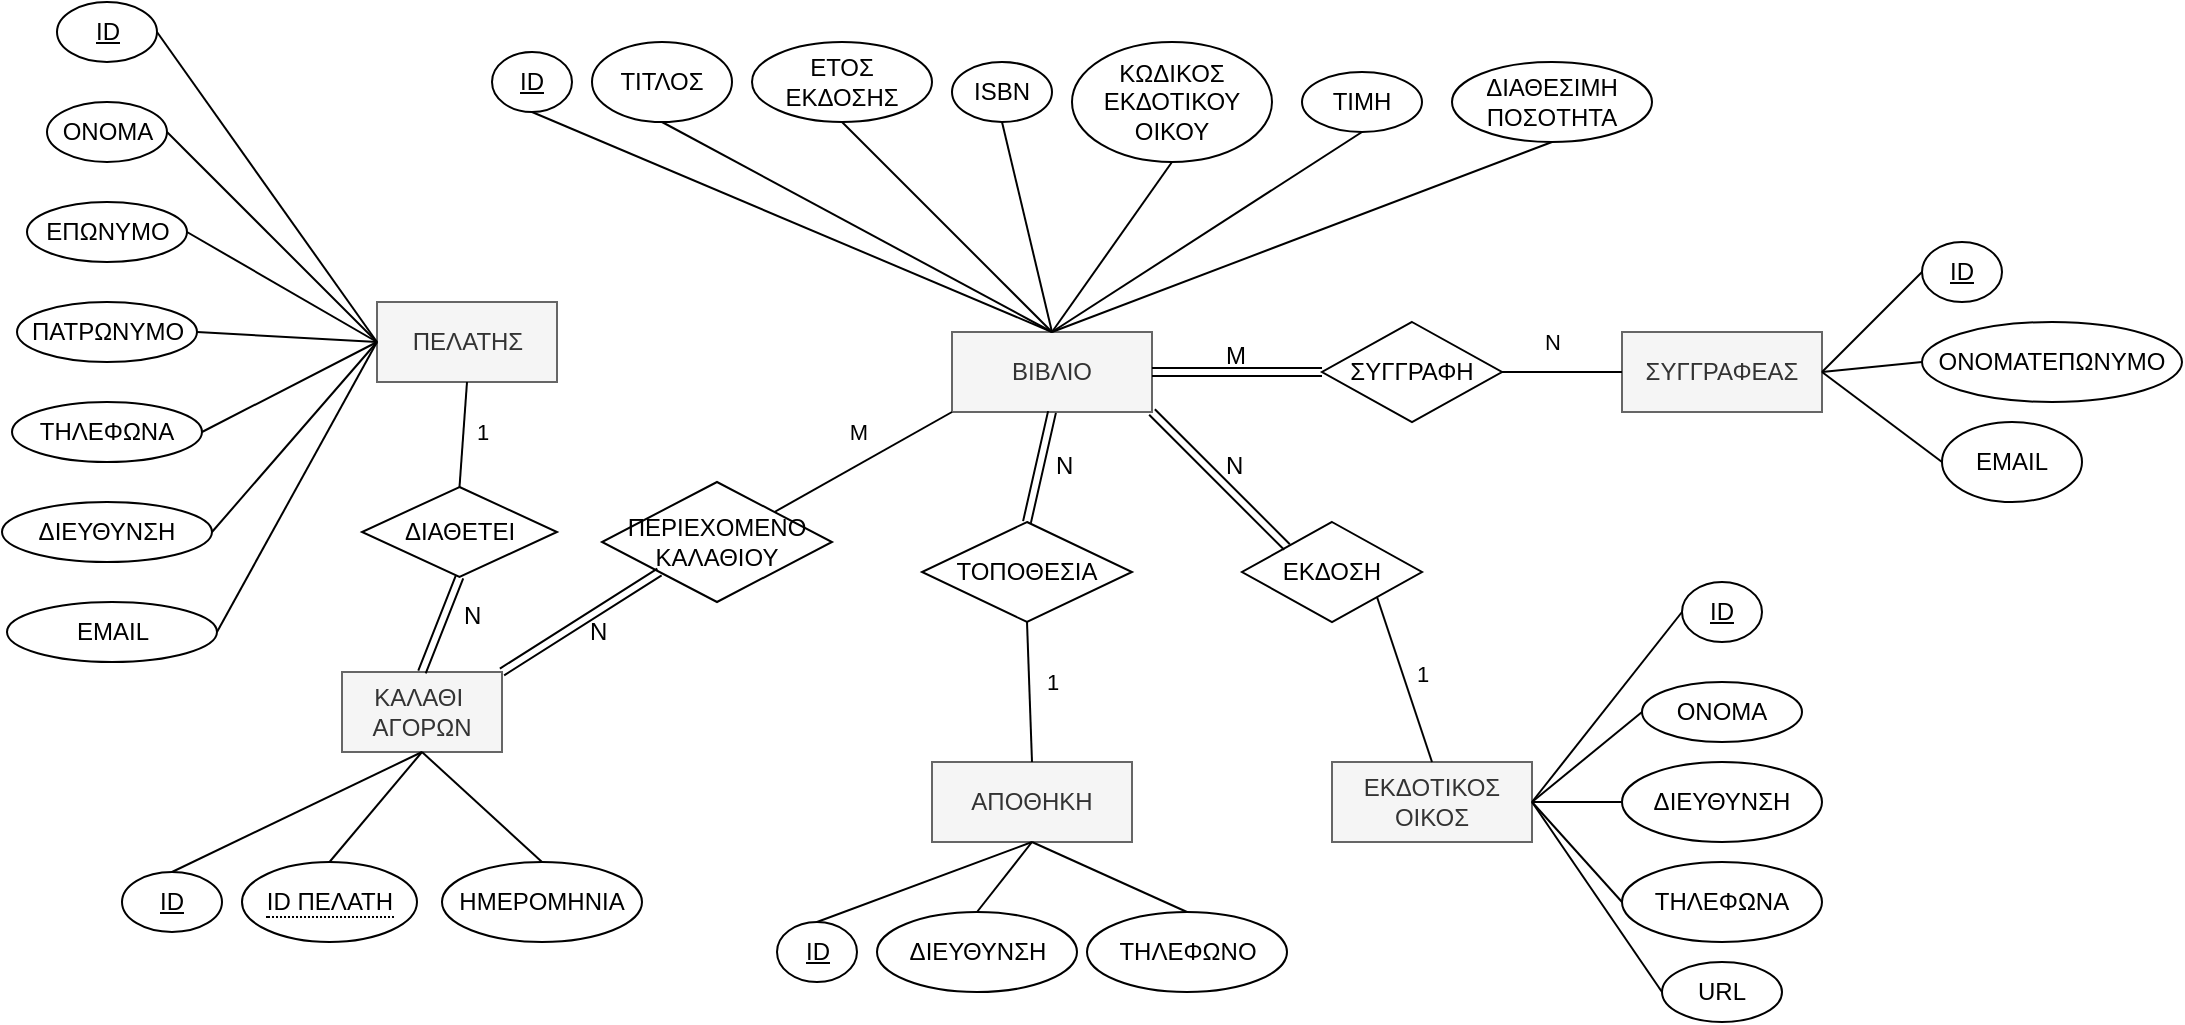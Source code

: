 <mxfile version="24.8.9">
  <diagram name="Page-1" id="JNpr5KujHMP0Zg1LJwos">
    <mxGraphModel dx="1434" dy="738" grid="1" gridSize="10" guides="1" tooltips="1" connect="1" arrows="1" fold="1" page="1" pageScale="1" pageWidth="1169" pageHeight="1654" math="0" shadow="0">
      <root>
        <mxCell id="0" />
        <mxCell id="1" parent="0" />
        <mxCell id="632CV-mZmbIv2RDBnfEo-1" value="ΠΕΛΑΤΗΣ" style="whiteSpace=wrap;html=1;align=center;fillColor=#f5f5f5;strokeColor=#666666;fontColor=#333333;" parent="1" vertex="1">
          <mxGeometry x="237.5" y="180" width="90" height="40" as="geometry" />
        </mxCell>
        <mxCell id="632CV-mZmbIv2RDBnfEo-2" value="ID" style="ellipse;whiteSpace=wrap;html=1;align=center;fontStyle=4;" parent="1" vertex="1">
          <mxGeometry x="77.5" y="30" width="50" height="30" as="geometry" />
        </mxCell>
        <mxCell id="632CV-mZmbIv2RDBnfEo-12" value="" style="endArrow=none;html=1;rounded=0;exitX=1;exitY=0.5;exitDx=0;exitDy=0;entryX=0;entryY=0.5;entryDx=0;entryDy=0;" parent="1" source="632CV-mZmbIv2RDBnfEo-2" target="632CV-mZmbIv2RDBnfEo-1" edge="1">
          <mxGeometry relative="1" as="geometry">
            <mxPoint x="37.5" y="270" as="sourcePoint" />
            <mxPoint x="197.5" y="190" as="targetPoint" />
            <Array as="points" />
          </mxGeometry>
        </mxCell>
        <mxCell id="632CV-mZmbIv2RDBnfEo-14" value="ONOMA" style="ellipse;whiteSpace=wrap;html=1;align=center;" parent="1" vertex="1">
          <mxGeometry x="72.5" y="80" width="60" height="30" as="geometry" />
        </mxCell>
        <mxCell id="632CV-mZmbIv2RDBnfEo-15" value="ΕΠΩΝΥΜΟ" style="ellipse;whiteSpace=wrap;html=1;align=center;" parent="1" vertex="1">
          <mxGeometry x="62.5" y="130" width="80" height="30" as="geometry" />
        </mxCell>
        <mxCell id="632CV-mZmbIv2RDBnfEo-16" value="ΠΑΤΡΩΝΥΜΟ" style="ellipse;whiteSpace=wrap;html=1;align=center;" parent="1" vertex="1">
          <mxGeometry x="57.5" y="180" width="90" height="30" as="geometry" />
        </mxCell>
        <mxCell id="632CV-mZmbIv2RDBnfEo-17" value="ΤΗΛΕΦΩΝΑ" style="ellipse;whiteSpace=wrap;html=1;align=center;" parent="1" vertex="1">
          <mxGeometry x="55" y="230" width="95" height="30" as="geometry" />
        </mxCell>
        <mxCell id="632CV-mZmbIv2RDBnfEo-18" value="ΔΙΕΥΘΥΝΣΗ" style="ellipse;whiteSpace=wrap;html=1;align=center;" parent="1" vertex="1">
          <mxGeometry x="50" y="280" width="105" height="30" as="geometry" />
        </mxCell>
        <mxCell id="632CV-mZmbIv2RDBnfEo-19" value="EMAIL" style="ellipse;whiteSpace=wrap;html=1;align=center;" parent="1" vertex="1">
          <mxGeometry x="52.5" y="330" width="105" height="30" as="geometry" />
        </mxCell>
        <mxCell id="632CV-mZmbIv2RDBnfEo-20" value="" style="endArrow=none;html=1;rounded=0;exitX=1;exitY=0.5;exitDx=0;exitDy=0;entryX=0;entryY=0.5;entryDx=0;entryDy=0;" parent="1" source="632CV-mZmbIv2RDBnfEo-14" target="632CV-mZmbIv2RDBnfEo-1" edge="1">
          <mxGeometry relative="1" as="geometry">
            <mxPoint x="37.5" y="200" as="sourcePoint" />
            <mxPoint x="237.5" y="190" as="targetPoint" />
          </mxGeometry>
        </mxCell>
        <mxCell id="632CV-mZmbIv2RDBnfEo-21" value="" style="endArrow=none;html=1;rounded=0;exitX=1;exitY=0.5;exitDx=0;exitDy=0;entryX=0;entryY=0.5;entryDx=0;entryDy=0;" parent="1" source="632CV-mZmbIv2RDBnfEo-15" target="632CV-mZmbIv2RDBnfEo-1" edge="1">
          <mxGeometry relative="1" as="geometry">
            <mxPoint x="37.5" y="200" as="sourcePoint" />
            <mxPoint x="197.5" y="200" as="targetPoint" />
          </mxGeometry>
        </mxCell>
        <mxCell id="632CV-mZmbIv2RDBnfEo-23" value="" style="endArrow=none;html=1;rounded=0;entryX=0;entryY=0.5;entryDx=0;entryDy=0;exitX=1;exitY=0.5;exitDx=0;exitDy=0;" parent="1" source="632CV-mZmbIv2RDBnfEo-16" target="632CV-mZmbIv2RDBnfEo-1" edge="1">
          <mxGeometry relative="1" as="geometry">
            <mxPoint x="37.5" y="200" as="sourcePoint" />
            <mxPoint x="197.5" y="200" as="targetPoint" />
          </mxGeometry>
        </mxCell>
        <mxCell id="632CV-mZmbIv2RDBnfEo-24" value="" style="endArrow=none;html=1;rounded=0;entryX=0;entryY=0.5;entryDx=0;entryDy=0;exitX=1;exitY=0.5;exitDx=0;exitDy=0;" parent="1" source="632CV-mZmbIv2RDBnfEo-17" target="632CV-mZmbIv2RDBnfEo-1" edge="1">
          <mxGeometry relative="1" as="geometry">
            <mxPoint x="37.5" y="200" as="sourcePoint" />
            <mxPoint x="197.5" y="200" as="targetPoint" />
          </mxGeometry>
        </mxCell>
        <mxCell id="632CV-mZmbIv2RDBnfEo-25" value="" style="endArrow=none;html=1;rounded=0;entryX=0;entryY=0.5;entryDx=0;entryDy=0;exitX=1;exitY=0.5;exitDx=0;exitDy=0;" parent="1" source="632CV-mZmbIv2RDBnfEo-18" target="632CV-mZmbIv2RDBnfEo-1" edge="1">
          <mxGeometry relative="1" as="geometry">
            <mxPoint x="37.5" y="200" as="sourcePoint" />
            <mxPoint x="197.5" y="200" as="targetPoint" />
          </mxGeometry>
        </mxCell>
        <mxCell id="632CV-mZmbIv2RDBnfEo-26" value="" style="endArrow=none;html=1;rounded=0;entryX=0;entryY=0.5;entryDx=0;entryDy=0;exitX=1;exitY=0.5;exitDx=0;exitDy=0;" parent="1" source="632CV-mZmbIv2RDBnfEo-19" target="632CV-mZmbIv2RDBnfEo-1" edge="1">
          <mxGeometry relative="1" as="geometry">
            <mxPoint x="37.5" y="200" as="sourcePoint" />
            <mxPoint x="197.5" y="200" as="targetPoint" />
          </mxGeometry>
        </mxCell>
        <mxCell id="632CV-mZmbIv2RDBnfEo-27" value="ΒΙΒΛΙΟ" style="whiteSpace=wrap;html=1;align=center;fillColor=#f5f5f5;fontColor=#333333;strokeColor=#666666;" parent="1" vertex="1">
          <mxGeometry x="525" y="195" width="100" height="40" as="geometry" />
        </mxCell>
        <mxCell id="632CV-mZmbIv2RDBnfEo-30" value="ID" style="ellipse;whiteSpace=wrap;html=1;align=center;fontStyle=4;" parent="1" vertex="1">
          <mxGeometry x="295" y="55" width="40" height="30" as="geometry" />
        </mxCell>
        <mxCell id="632CV-mZmbIv2RDBnfEo-31" value="ΤΙΤΛΟΣ" style="ellipse;whiteSpace=wrap;html=1;align=center;" parent="1" vertex="1">
          <mxGeometry x="345" y="50" width="70" height="40" as="geometry" />
        </mxCell>
        <mxCell id="632CV-mZmbIv2RDBnfEo-32" value="ΕΤΟΣ ΕΚΔΟΣΗΣ" style="ellipse;whiteSpace=wrap;html=1;align=center;" parent="1" vertex="1">
          <mxGeometry x="425" y="50" width="90" height="40" as="geometry" />
        </mxCell>
        <mxCell id="632CV-mZmbIv2RDBnfEo-36" value="ISBN" style="ellipse;whiteSpace=wrap;html=1;align=center;" parent="1" vertex="1">
          <mxGeometry x="525" y="60" width="50" height="30" as="geometry" />
        </mxCell>
        <mxCell id="632CV-mZmbIv2RDBnfEo-37" value="ΚΩΔΙΚΟΣ ΕΚΔΟΤΙΚΟΥ ΟΙΚΟΥ" style="ellipse;whiteSpace=wrap;html=1;align=center;" parent="1" vertex="1">
          <mxGeometry x="585" y="50" width="100" height="60" as="geometry" />
        </mxCell>
        <mxCell id="632CV-mZmbIv2RDBnfEo-38" value="ΤΙΜΗ" style="ellipse;whiteSpace=wrap;html=1;align=center;" parent="1" vertex="1">
          <mxGeometry x="700" y="65" width="60" height="30" as="geometry" />
        </mxCell>
        <mxCell id="632CV-mZmbIv2RDBnfEo-39" value="ΔΙΑΘΕΣΙΜΗ ΠΟΣΟΤΗΤΑ" style="ellipse;whiteSpace=wrap;html=1;align=center;" parent="1" vertex="1">
          <mxGeometry x="775" y="60" width="100" height="40" as="geometry" />
        </mxCell>
        <mxCell id="632CV-mZmbIv2RDBnfEo-40" value="" style="endArrow=none;html=1;rounded=0;exitX=0.5;exitY=1;exitDx=0;exitDy=0;entryX=0.5;entryY=0;entryDx=0;entryDy=0;" parent="1" source="632CV-mZmbIv2RDBnfEo-30" target="632CV-mZmbIv2RDBnfEo-27" edge="1">
          <mxGeometry relative="1" as="geometry">
            <mxPoint x="510" y="260" as="sourcePoint" />
            <mxPoint x="670" y="260" as="targetPoint" />
          </mxGeometry>
        </mxCell>
        <mxCell id="632CV-mZmbIv2RDBnfEo-41" value="" style="endArrow=none;html=1;rounded=0;exitX=0.5;exitY=1;exitDx=0;exitDy=0;entryX=0.5;entryY=0;entryDx=0;entryDy=0;" parent="1" source="632CV-mZmbIv2RDBnfEo-31" target="632CV-mZmbIv2RDBnfEo-27" edge="1">
          <mxGeometry relative="1" as="geometry">
            <mxPoint x="395" y="255" as="sourcePoint" />
            <mxPoint x="555" y="255" as="targetPoint" />
          </mxGeometry>
        </mxCell>
        <mxCell id="632CV-mZmbIv2RDBnfEo-43" value="" style="endArrow=none;html=1;rounded=0;exitX=0.5;exitY=1;exitDx=0;exitDy=0;entryX=0.5;entryY=0;entryDx=0;entryDy=0;" parent="1" source="632CV-mZmbIv2RDBnfEo-32" target="632CV-mZmbIv2RDBnfEo-27" edge="1">
          <mxGeometry relative="1" as="geometry">
            <mxPoint x="395" y="255" as="sourcePoint" />
            <mxPoint x="555" y="255" as="targetPoint" />
          </mxGeometry>
        </mxCell>
        <mxCell id="632CV-mZmbIv2RDBnfEo-44" value="" style="endArrow=none;html=1;rounded=0;exitX=0.5;exitY=1;exitDx=0;exitDy=0;entryX=0.5;entryY=0;entryDx=0;entryDy=0;" parent="1" source="632CV-mZmbIv2RDBnfEo-36" target="632CV-mZmbIv2RDBnfEo-27" edge="1">
          <mxGeometry relative="1" as="geometry">
            <mxPoint x="395" y="255" as="sourcePoint" />
            <mxPoint x="555" y="255" as="targetPoint" />
          </mxGeometry>
        </mxCell>
        <mxCell id="632CV-mZmbIv2RDBnfEo-45" value="" style="endArrow=none;html=1;rounded=0;exitX=0.5;exitY=1;exitDx=0;exitDy=0;entryX=0.5;entryY=0;entryDx=0;entryDy=0;" parent="1" source="632CV-mZmbIv2RDBnfEo-37" target="632CV-mZmbIv2RDBnfEo-27" edge="1">
          <mxGeometry relative="1" as="geometry">
            <mxPoint x="395" y="255" as="sourcePoint" />
            <mxPoint x="555" y="255" as="targetPoint" />
          </mxGeometry>
        </mxCell>
        <mxCell id="632CV-mZmbIv2RDBnfEo-46" value="" style="endArrow=none;html=1;rounded=0;exitX=0.5;exitY=1;exitDx=0;exitDy=0;entryX=0.5;entryY=0;entryDx=0;entryDy=0;" parent="1" source="632CV-mZmbIv2RDBnfEo-38" target="632CV-mZmbIv2RDBnfEo-27" edge="1">
          <mxGeometry relative="1" as="geometry">
            <mxPoint x="395" y="255" as="sourcePoint" />
            <mxPoint x="555" y="255" as="targetPoint" />
          </mxGeometry>
        </mxCell>
        <mxCell id="632CV-mZmbIv2RDBnfEo-47" value="" style="endArrow=none;html=1;rounded=0;exitX=0.5;exitY=1;exitDx=0;exitDy=0;entryX=0.5;entryY=0;entryDx=0;entryDy=0;" parent="1" source="632CV-mZmbIv2RDBnfEo-39" target="632CV-mZmbIv2RDBnfEo-27" edge="1">
          <mxGeometry relative="1" as="geometry">
            <mxPoint x="405" y="245" as="sourcePoint" />
            <mxPoint x="555" y="255" as="targetPoint" />
          </mxGeometry>
        </mxCell>
        <mxCell id="632CV-mZmbIv2RDBnfEo-48" value="ΣΥΓΓΡΑΦΕΑΣ" style="whiteSpace=wrap;html=1;align=center;fillColor=#f5f5f5;fontColor=#333333;strokeColor=#666666;" parent="1" vertex="1">
          <mxGeometry x="860" y="195" width="100" height="40" as="geometry" />
        </mxCell>
        <mxCell id="632CV-mZmbIv2RDBnfEo-49" value="ID" style="ellipse;whiteSpace=wrap;html=1;align=center;fontStyle=4;" parent="1" vertex="1">
          <mxGeometry x="1010" y="150" width="40" height="30" as="geometry" />
        </mxCell>
        <mxCell id="632CV-mZmbIv2RDBnfEo-50" value="ΟΝΟΜΑΤΕΠΩΝΥΜΟ" style="ellipse;whiteSpace=wrap;html=1;align=center;" parent="1" vertex="1">
          <mxGeometry x="1010" y="190" width="130" height="40" as="geometry" />
        </mxCell>
        <mxCell id="632CV-mZmbIv2RDBnfEo-51" value="EMAIL" style="ellipse;whiteSpace=wrap;html=1;align=center;" parent="1" vertex="1">
          <mxGeometry x="1020" y="240" width="70" height="40" as="geometry" />
        </mxCell>
        <mxCell id="632CV-mZmbIv2RDBnfEo-52" value="" style="endArrow=none;html=1;rounded=0;entryX=0;entryY=0.5;entryDx=0;entryDy=0;exitX=1;exitY=0.5;exitDx=0;exitDy=0;" parent="1" source="632CV-mZmbIv2RDBnfEo-48" target="632CV-mZmbIv2RDBnfEo-49" edge="1">
          <mxGeometry relative="1" as="geometry">
            <mxPoint x="730" y="110" as="sourcePoint" />
            <mxPoint x="890" y="110" as="targetPoint" />
          </mxGeometry>
        </mxCell>
        <mxCell id="632CV-mZmbIv2RDBnfEo-53" value="" style="endArrow=none;html=1;rounded=0;entryX=0;entryY=0.5;entryDx=0;entryDy=0;exitX=1;exitY=0.5;exitDx=0;exitDy=0;" parent="1" source="632CV-mZmbIv2RDBnfEo-48" target="632CV-mZmbIv2RDBnfEo-50" edge="1">
          <mxGeometry relative="1" as="geometry">
            <mxPoint x="730" y="110" as="sourcePoint" />
            <mxPoint x="890" y="110" as="targetPoint" />
          </mxGeometry>
        </mxCell>
        <mxCell id="632CV-mZmbIv2RDBnfEo-54" value="" style="endArrow=none;html=1;rounded=0;entryX=0;entryY=0.5;entryDx=0;entryDy=0;exitX=1;exitY=0.5;exitDx=0;exitDy=0;" parent="1" source="632CV-mZmbIv2RDBnfEo-48" target="632CV-mZmbIv2RDBnfEo-51" edge="1">
          <mxGeometry relative="1" as="geometry">
            <mxPoint x="730" y="110" as="sourcePoint" />
            <mxPoint x="890" y="110" as="targetPoint" />
          </mxGeometry>
        </mxCell>
        <mxCell id="632CV-mZmbIv2RDBnfEo-55" value="ΕΚΔΟΤΙΚΟΣ ΟΙΚΟΣ" style="whiteSpace=wrap;html=1;align=center;fillColor=#f5f5f5;fontColor=#333333;strokeColor=#666666;" parent="1" vertex="1">
          <mxGeometry x="715" y="410" width="100" height="40" as="geometry" />
        </mxCell>
        <mxCell id="632CV-mZmbIv2RDBnfEo-56" value="ID" style="ellipse;whiteSpace=wrap;html=1;align=center;fontStyle=4;" parent="1" vertex="1">
          <mxGeometry x="890" y="320" width="40" height="30" as="geometry" />
        </mxCell>
        <mxCell id="632CV-mZmbIv2RDBnfEo-57" value="ΟΝΟΜΑ" style="ellipse;whiteSpace=wrap;html=1;align=center;" parent="1" vertex="1">
          <mxGeometry x="870" y="370" width="80" height="30" as="geometry" />
        </mxCell>
        <mxCell id="632CV-mZmbIv2RDBnfEo-58" value="ΔΙΕΥΘΥΝΣΗ" style="ellipse;whiteSpace=wrap;html=1;align=center;" parent="1" vertex="1">
          <mxGeometry x="860" y="410" width="100" height="40" as="geometry" />
        </mxCell>
        <mxCell id="632CV-mZmbIv2RDBnfEo-59" value="ΤΗΛΕΦΩΝΑ" style="ellipse;whiteSpace=wrap;html=1;align=center;" parent="1" vertex="1">
          <mxGeometry x="860" y="460" width="100" height="40" as="geometry" />
        </mxCell>
        <mxCell id="632CV-mZmbIv2RDBnfEo-60" value="URL" style="ellipse;whiteSpace=wrap;html=1;align=center;" parent="1" vertex="1">
          <mxGeometry x="880" y="510" width="60" height="30" as="geometry" />
        </mxCell>
        <mxCell id="632CV-mZmbIv2RDBnfEo-61" value="" style="endArrow=none;html=1;rounded=0;entryX=0;entryY=0.5;entryDx=0;entryDy=0;exitX=1;exitY=0.5;exitDx=0;exitDy=0;" parent="1" source="632CV-mZmbIv2RDBnfEo-55" target="632CV-mZmbIv2RDBnfEo-56" edge="1">
          <mxGeometry relative="1" as="geometry">
            <mxPoint x="540" y="360" as="sourcePoint" />
            <mxPoint x="700" y="360" as="targetPoint" />
          </mxGeometry>
        </mxCell>
        <mxCell id="632CV-mZmbIv2RDBnfEo-62" value="" style="endArrow=none;html=1;rounded=0;entryX=0;entryY=0.5;entryDx=0;entryDy=0;exitX=1;exitY=0.5;exitDx=0;exitDy=0;" parent="1" source="632CV-mZmbIv2RDBnfEo-55" target="632CV-mZmbIv2RDBnfEo-57" edge="1">
          <mxGeometry relative="1" as="geometry">
            <mxPoint x="540" y="360" as="sourcePoint" />
            <mxPoint x="700" y="360" as="targetPoint" />
          </mxGeometry>
        </mxCell>
        <mxCell id="632CV-mZmbIv2RDBnfEo-63" value="" style="endArrow=none;html=1;rounded=0;entryX=0;entryY=0.5;entryDx=0;entryDy=0;exitX=1;exitY=0.5;exitDx=0;exitDy=0;" parent="1" source="632CV-mZmbIv2RDBnfEo-55" target="632CV-mZmbIv2RDBnfEo-58" edge="1">
          <mxGeometry relative="1" as="geometry">
            <mxPoint x="540" y="360" as="sourcePoint" />
            <mxPoint x="700" y="360" as="targetPoint" />
          </mxGeometry>
        </mxCell>
        <mxCell id="632CV-mZmbIv2RDBnfEo-64" value="" style="endArrow=none;html=1;rounded=0;entryX=0;entryY=0.5;entryDx=0;entryDy=0;exitX=1;exitY=0.5;exitDx=0;exitDy=0;" parent="1" source="632CV-mZmbIv2RDBnfEo-55" target="632CV-mZmbIv2RDBnfEo-59" edge="1">
          <mxGeometry relative="1" as="geometry">
            <mxPoint x="540" y="360" as="sourcePoint" />
            <mxPoint x="700" y="360" as="targetPoint" />
          </mxGeometry>
        </mxCell>
        <mxCell id="632CV-mZmbIv2RDBnfEo-65" value="" style="endArrow=none;html=1;rounded=0;entryX=0;entryY=0.5;entryDx=0;entryDy=0;exitX=1;exitY=0.5;exitDx=0;exitDy=0;" parent="1" source="632CV-mZmbIv2RDBnfEo-55" target="632CV-mZmbIv2RDBnfEo-60" edge="1">
          <mxGeometry relative="1" as="geometry">
            <mxPoint x="540" y="360" as="sourcePoint" />
            <mxPoint x="700" y="360" as="targetPoint" />
          </mxGeometry>
        </mxCell>
        <mxCell id="632CV-mZmbIv2RDBnfEo-66" value="ΑΠΟΘΗΚΗ" style="whiteSpace=wrap;html=1;align=center;fillColor=#f5f5f5;fontColor=#333333;strokeColor=#666666;" parent="1" vertex="1">
          <mxGeometry x="515" y="410" width="100" height="40" as="geometry" />
        </mxCell>
        <mxCell id="632CV-mZmbIv2RDBnfEo-67" value="ID" style="ellipse;whiteSpace=wrap;html=1;align=center;fontStyle=4;" parent="1" vertex="1">
          <mxGeometry x="437.5" y="490" width="40" height="30" as="geometry" />
        </mxCell>
        <mxCell id="632CV-mZmbIv2RDBnfEo-68" value="ΔΙΕΥΘΥΝΣΗ" style="ellipse;whiteSpace=wrap;html=1;align=center;" parent="1" vertex="1">
          <mxGeometry x="487.5" y="485" width="100" height="40" as="geometry" />
        </mxCell>
        <mxCell id="632CV-mZmbIv2RDBnfEo-69" value="ΤΗΛΕΦΩΝΟ" style="ellipse;whiteSpace=wrap;html=1;align=center;" parent="1" vertex="1">
          <mxGeometry x="592.5" y="485" width="100" height="40" as="geometry" />
        </mxCell>
        <mxCell id="632CV-mZmbIv2RDBnfEo-70" value="" style="endArrow=none;html=1;rounded=0;entryX=0.5;entryY=0;entryDx=0;entryDy=0;exitX=0.5;exitY=1;exitDx=0;exitDy=0;" parent="1" source="632CV-mZmbIv2RDBnfEo-66" target="632CV-mZmbIv2RDBnfEo-67" edge="1">
          <mxGeometry relative="1" as="geometry">
            <mxPoint x="510" y="450" as="sourcePoint" />
            <mxPoint x="670" y="450" as="targetPoint" />
          </mxGeometry>
        </mxCell>
        <mxCell id="632CV-mZmbIv2RDBnfEo-71" value="" style="endArrow=none;html=1;rounded=0;entryX=0.5;entryY=0;entryDx=0;entryDy=0;exitX=0.5;exitY=1;exitDx=0;exitDy=0;" parent="1" source="632CV-mZmbIv2RDBnfEo-66" target="632CV-mZmbIv2RDBnfEo-68" edge="1">
          <mxGeometry relative="1" as="geometry">
            <mxPoint x="580" y="460" as="sourcePoint" />
            <mxPoint x="670" y="450" as="targetPoint" />
          </mxGeometry>
        </mxCell>
        <mxCell id="632CV-mZmbIv2RDBnfEo-72" value="" style="endArrow=none;html=1;rounded=0;entryX=0.5;entryY=1;entryDx=0;entryDy=0;exitX=0.5;exitY=0;exitDx=0;exitDy=0;" parent="1" source="632CV-mZmbIv2RDBnfEo-69" target="632CV-mZmbIv2RDBnfEo-66" edge="1">
          <mxGeometry relative="1" as="geometry">
            <mxPoint x="640" y="600" as="sourcePoint" />
            <mxPoint x="800" y="600" as="targetPoint" />
          </mxGeometry>
        </mxCell>
        <mxCell id="632CV-mZmbIv2RDBnfEo-73" value="ΚΑΛΑΘΙ&amp;nbsp;&lt;div&gt;ΑΓΟΡΩΝ&lt;/div&gt;" style="whiteSpace=wrap;html=1;align=center;fillColor=#f5f5f5;fontColor=#333333;strokeColor=#666666;" parent="1" vertex="1">
          <mxGeometry x="220" y="365" width="80" height="40" as="geometry" />
        </mxCell>
        <mxCell id="632CV-mZmbIv2RDBnfEo-74" value="ID" style="ellipse;whiteSpace=wrap;html=1;align=center;fontStyle=4;" parent="1" vertex="1">
          <mxGeometry x="110" y="465" width="50" height="30" as="geometry" />
        </mxCell>
        <mxCell id="632CV-mZmbIv2RDBnfEo-75" value="&lt;span style=&quot;border-bottom: 1px dotted&quot;&gt;ID ΠΕΛΑΤΗ&lt;/span&gt;" style="ellipse;whiteSpace=wrap;html=1;align=center;" parent="1" vertex="1">
          <mxGeometry x="170" y="460" width="87.5" height="40" as="geometry" />
        </mxCell>
        <mxCell id="632CV-mZmbIv2RDBnfEo-76" value="ΗΜΕΡΟΜΗΝΙΑ" style="ellipse;whiteSpace=wrap;html=1;align=center;" parent="1" vertex="1">
          <mxGeometry x="270" y="460" width="100" height="40" as="geometry" />
        </mxCell>
        <mxCell id="632CV-mZmbIv2RDBnfEo-77" value="" style="endArrow=none;html=1;rounded=0;exitX=0.5;exitY=0;exitDx=0;exitDy=0;entryX=0.5;entryY=1;entryDx=0;entryDy=0;" parent="1" source="632CV-mZmbIv2RDBnfEo-74" target="632CV-mZmbIv2RDBnfEo-73" edge="1">
          <mxGeometry relative="1" as="geometry">
            <mxPoint x="510" y="350" as="sourcePoint" />
            <mxPoint x="670" y="350" as="targetPoint" />
          </mxGeometry>
        </mxCell>
        <mxCell id="632CV-mZmbIv2RDBnfEo-78" value="" style="endArrow=none;html=1;rounded=0;exitX=0.5;exitY=0;exitDx=0;exitDy=0;entryX=0.5;entryY=1;entryDx=0;entryDy=0;" parent="1" source="632CV-mZmbIv2RDBnfEo-75" target="632CV-mZmbIv2RDBnfEo-73" edge="1">
          <mxGeometry relative="1" as="geometry">
            <mxPoint x="510" y="350" as="sourcePoint" />
            <mxPoint x="670" y="350" as="targetPoint" />
          </mxGeometry>
        </mxCell>
        <mxCell id="632CV-mZmbIv2RDBnfEo-79" value="" style="endArrow=none;html=1;rounded=0;exitX=0.5;exitY=0;exitDx=0;exitDy=0;entryX=0.5;entryY=1;entryDx=0;entryDy=0;" parent="1" source="632CV-mZmbIv2RDBnfEo-76" target="632CV-mZmbIv2RDBnfEo-73" edge="1">
          <mxGeometry relative="1" as="geometry">
            <mxPoint x="510" y="350" as="sourcePoint" />
            <mxPoint x="670" y="350" as="targetPoint" />
          </mxGeometry>
        </mxCell>
        <mxCell id="632CV-mZmbIv2RDBnfEo-80" value="ΣΥΓΓΡΑΦΗ" style="shape=rhombus;perimeter=rhombusPerimeter;whiteSpace=wrap;html=1;align=center;" parent="1" vertex="1">
          <mxGeometry x="710" y="190" width="90" height="50" as="geometry" />
        </mxCell>
        <mxCell id="632CV-mZmbIv2RDBnfEo-85" value="ΕΚΔΟΣΗ" style="shape=rhombus;perimeter=rhombusPerimeter;whiteSpace=wrap;html=1;align=center;" parent="1" vertex="1">
          <mxGeometry x="670" y="290" width="90" height="50" as="geometry" />
        </mxCell>
        <mxCell id="632CV-mZmbIv2RDBnfEo-86" value="ΤΟΠΟΘΕΣΙΑ" style="shape=rhombus;perimeter=rhombusPerimeter;whiteSpace=wrap;html=1;align=center;" parent="1" vertex="1">
          <mxGeometry x="510" y="290" width="105" height="50" as="geometry" />
        </mxCell>
        <mxCell id="632CV-mZmbIv2RDBnfEo-87" value="ΠΕΡΙΕΧΟΜΕΝΟ ΚΑΛΑΘΙΟΥ" style="shape=rhombus;perimeter=rhombusPerimeter;whiteSpace=wrap;html=1;align=center;" parent="1" vertex="1">
          <mxGeometry x="350" y="270" width="115" height="60" as="geometry" />
        </mxCell>
        <mxCell id="632CV-mZmbIv2RDBnfEo-94" value="" style="shape=link;html=1;rounded=0;exitX=1;exitY=0.5;exitDx=0;exitDy=0;entryX=0;entryY=0.5;entryDx=0;entryDy=0;" parent="1" source="632CV-mZmbIv2RDBnfEo-27" target="632CV-mZmbIv2RDBnfEo-80" edge="1">
          <mxGeometry relative="1" as="geometry">
            <mxPoint x="640" y="240" as="sourcePoint" />
            <mxPoint x="780" y="230" as="targetPoint" />
          </mxGeometry>
        </mxCell>
        <mxCell id="632CV-mZmbIv2RDBnfEo-95" value="M" style="resizable=0;html=1;whiteSpace=wrap;align=left;verticalAlign=bottom;" parent="632CV-mZmbIv2RDBnfEo-94" connectable="0" vertex="1">
          <mxGeometry x="-1" relative="1" as="geometry">
            <mxPoint x="35" as="offset" />
          </mxGeometry>
        </mxCell>
        <mxCell id="632CV-mZmbIv2RDBnfEo-99" value="" style="shape=link;html=1;rounded=0;exitX=1;exitY=1;exitDx=0;exitDy=0;entryX=0;entryY=0;entryDx=0;entryDy=0;" parent="1" source="632CV-mZmbIv2RDBnfEo-27" target="632CV-mZmbIv2RDBnfEo-85" edge="1">
          <mxGeometry relative="1" as="geometry">
            <mxPoint x="645" y="235" as="sourcePoint" />
            <mxPoint x="730" y="235" as="targetPoint" />
          </mxGeometry>
        </mxCell>
        <mxCell id="632CV-mZmbIv2RDBnfEo-100" value="Ν" style="resizable=0;html=1;whiteSpace=wrap;align=left;verticalAlign=bottom;" parent="632CV-mZmbIv2RDBnfEo-99" connectable="0" vertex="1">
          <mxGeometry x="-1" relative="1" as="geometry">
            <mxPoint x="35" y="35" as="offset" />
          </mxGeometry>
        </mxCell>
        <mxCell id="632CV-mZmbIv2RDBnfEo-103" value="" style="shape=link;html=1;rounded=0;exitX=0.5;exitY=1;exitDx=0;exitDy=0;entryX=0.5;entryY=0;entryDx=0;entryDy=0;" parent="1" source="632CV-mZmbIv2RDBnfEo-27" target="632CV-mZmbIv2RDBnfEo-86" edge="1">
          <mxGeometry relative="1" as="geometry">
            <mxPoint x="665" y="255" as="sourcePoint" />
            <mxPoint x="750" y="255" as="targetPoint" />
          </mxGeometry>
        </mxCell>
        <mxCell id="632CV-mZmbIv2RDBnfEo-104" value="Ν" style="resizable=0;html=1;whiteSpace=wrap;align=left;verticalAlign=bottom;" parent="632CV-mZmbIv2RDBnfEo-103" connectable="0" vertex="1">
          <mxGeometry x="-1" relative="1" as="geometry">
            <mxPoint y="35" as="offset" />
          </mxGeometry>
        </mxCell>
        <mxCell id="632CV-mZmbIv2RDBnfEo-105" value="" style="endArrow=none;html=1;rounded=0;exitX=0.5;exitY=0;exitDx=0;exitDy=0;entryX=0.5;entryY=1;entryDx=0;entryDy=0;" parent="1" source="632CV-mZmbIv2RDBnfEo-66" target="632CV-mZmbIv2RDBnfEo-86" edge="1">
          <mxGeometry relative="1" as="geometry">
            <mxPoint x="420" y="340" as="sourcePoint" />
            <mxPoint x="580" y="340" as="targetPoint" />
          </mxGeometry>
        </mxCell>
        <mxCell id="632CV-mZmbIv2RDBnfEo-106" value="1" style="edgeLabel;html=1;align=center;verticalAlign=middle;resizable=0;points=[];" parent="632CV-mZmbIv2RDBnfEo-105" vertex="1" connectable="0">
          <mxGeometry x="0.05" y="-1" relative="1" as="geometry">
            <mxPoint x="10" y="-3" as="offset" />
          </mxGeometry>
        </mxCell>
        <mxCell id="632CV-mZmbIv2RDBnfEo-107" value="ΔΙΑΘΕΤΕΙ" style="shape=rhombus;perimeter=rhombusPerimeter;whiteSpace=wrap;html=1;align=center;" parent="1" vertex="1">
          <mxGeometry x="230" y="272.5" width="97.5" height="45" as="geometry" />
        </mxCell>
        <mxCell id="632CV-mZmbIv2RDBnfEo-109" value="" style="shape=link;html=1;rounded=0;exitX=0;exitY=1;exitDx=0;exitDy=0;entryX=1;entryY=0;entryDx=0;entryDy=0;" parent="1" source="632CV-mZmbIv2RDBnfEo-87" target="632CV-mZmbIv2RDBnfEo-73" edge="1">
          <mxGeometry relative="1" as="geometry">
            <mxPoint x="424.38" y="350" as="sourcePoint" />
            <mxPoint x="335.63" y="400" as="targetPoint" />
          </mxGeometry>
        </mxCell>
        <mxCell id="632CV-mZmbIv2RDBnfEo-110" value="Ν" style="resizable=0;html=1;whiteSpace=wrap;align=left;verticalAlign=bottom;" parent="632CV-mZmbIv2RDBnfEo-109" connectable="0" vertex="1">
          <mxGeometry x="-1" relative="1" as="geometry">
            <mxPoint x="-37" y="38" as="offset" />
          </mxGeometry>
        </mxCell>
        <mxCell id="632CV-mZmbIv2RDBnfEo-111" value="" style="endArrow=none;html=1;rounded=0;entryX=0;entryY=1;entryDx=0;entryDy=0;exitX=1;exitY=0;exitDx=0;exitDy=0;" parent="1" source="632CV-mZmbIv2RDBnfEo-87" target="632CV-mZmbIv2RDBnfEo-27" edge="1">
          <mxGeometry relative="1" as="geometry">
            <mxPoint x="380" y="290" as="sourcePoint" />
            <mxPoint x="540" y="290" as="targetPoint" />
          </mxGeometry>
        </mxCell>
        <mxCell id="632CV-mZmbIv2RDBnfEo-112" value="Μ" style="edgeLabel;html=1;align=center;verticalAlign=middle;resizable=0;points=[];" parent="632CV-mZmbIv2RDBnfEo-111" vertex="1" connectable="0">
          <mxGeometry x="-0.011" y="-1" relative="1" as="geometry">
            <mxPoint x="-3" y="-16" as="offset" />
          </mxGeometry>
        </mxCell>
        <mxCell id="632CV-mZmbIv2RDBnfEo-113" value="" style="shape=link;html=1;rounded=0;exitX=0.5;exitY=1;exitDx=0;exitDy=0;entryX=0.5;entryY=0;entryDx=0;entryDy=0;" parent="1" source="632CV-mZmbIv2RDBnfEo-107" target="632CV-mZmbIv2RDBnfEo-73" edge="1">
          <mxGeometry relative="1" as="geometry">
            <mxPoint x="202" y="305" as="sourcePoint" />
            <mxPoint x="190" y="360" as="targetPoint" />
          </mxGeometry>
        </mxCell>
        <mxCell id="632CV-mZmbIv2RDBnfEo-114" value="Ν" style="resizable=0;html=1;whiteSpace=wrap;align=left;verticalAlign=bottom;" parent="632CV-mZmbIv2RDBnfEo-113" connectable="0" vertex="1">
          <mxGeometry x="-1" relative="1" as="geometry">
            <mxPoint y="28" as="offset" />
          </mxGeometry>
        </mxCell>
        <mxCell id="632CV-mZmbIv2RDBnfEo-115" value="" style="endArrow=none;html=1;rounded=0;exitX=0.5;exitY=1;exitDx=0;exitDy=0;entryX=0.5;entryY=0;entryDx=0;entryDy=0;" parent="1" source="632CV-mZmbIv2RDBnfEo-1" target="632CV-mZmbIv2RDBnfEo-107" edge="1">
          <mxGeometry relative="1" as="geometry">
            <mxPoint x="250" y="300" as="sourcePoint" />
            <mxPoint x="410" y="300" as="targetPoint" />
          </mxGeometry>
        </mxCell>
        <mxCell id="632CV-mZmbIv2RDBnfEo-116" value="1" style="edgeLabel;html=1;align=center;verticalAlign=middle;resizable=0;points=[];" parent="632CV-mZmbIv2RDBnfEo-115" vertex="1" connectable="0">
          <mxGeometry x="0.019" y="1" relative="1" as="geometry">
            <mxPoint x="8" y="-2" as="offset" />
          </mxGeometry>
        </mxCell>
        <mxCell id="fX29A-sLDL73PMaFnLeh-1" value="" style="endArrow=none;html=1;rounded=0;exitX=1;exitY=0.5;exitDx=0;exitDy=0;entryX=0;entryY=0.5;entryDx=0;entryDy=0;" edge="1" parent="1" source="632CV-mZmbIv2RDBnfEo-80" target="632CV-mZmbIv2RDBnfEo-48">
          <mxGeometry relative="1" as="geometry">
            <mxPoint x="620" y="300" as="sourcePoint" />
            <mxPoint x="780" y="300" as="targetPoint" />
          </mxGeometry>
        </mxCell>
        <mxCell id="fX29A-sLDL73PMaFnLeh-2" value="Ν" style="edgeLabel;html=1;align=center;verticalAlign=middle;resizable=0;points=[];" vertex="1" connectable="0" parent="fX29A-sLDL73PMaFnLeh-1">
          <mxGeometry x="0.471" y="-2" relative="1" as="geometry">
            <mxPoint x="-19" y="-17" as="offset" />
          </mxGeometry>
        </mxCell>
        <mxCell id="fX29A-sLDL73PMaFnLeh-3" value="" style="endArrow=none;html=1;rounded=0;exitX=1;exitY=1;exitDx=0;exitDy=0;entryX=0.5;entryY=0;entryDx=0;entryDy=0;" edge="1" parent="1" source="632CV-mZmbIv2RDBnfEo-85" target="632CV-mZmbIv2RDBnfEo-55">
          <mxGeometry relative="1" as="geometry">
            <mxPoint x="540" y="380" as="sourcePoint" />
            <mxPoint x="700" y="380" as="targetPoint" />
          </mxGeometry>
        </mxCell>
        <mxCell id="fX29A-sLDL73PMaFnLeh-4" value="1" style="edgeLabel;html=1;align=center;verticalAlign=middle;resizable=0;points=[];" vertex="1" connectable="0" parent="fX29A-sLDL73PMaFnLeh-3">
          <mxGeometry x="0.263" y="1" relative="1" as="geometry">
            <mxPoint x="4" y="-14" as="offset" />
          </mxGeometry>
        </mxCell>
      </root>
    </mxGraphModel>
  </diagram>
</mxfile>
